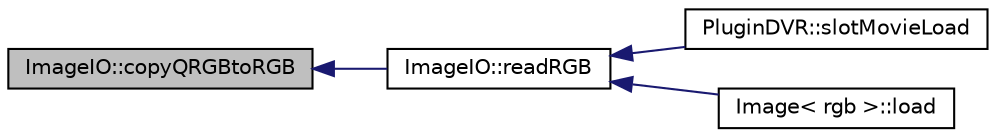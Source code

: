 digraph "ImageIO::copyQRGBtoRGB"
{
 // INTERACTIVE_SVG=YES
  edge [fontname="Helvetica",fontsize="10",labelfontname="Helvetica",labelfontsize="10"];
  node [fontname="Helvetica",fontsize="10",shape=record];
  rankdir="LR";
  Node1 [label="ImageIO::copyQRGBtoRGB",height=0.2,width=0.4,color="black", fillcolor="grey75", style="filled", fontcolor="black"];
  Node1 -> Node2 [dir="back",color="midnightblue",fontsize="10",style="solid",fontname="Helvetica"];
  Node2 [label="ImageIO::readRGB",height=0.2,width=0.4,color="black", fillcolor="white", style="filled",URL="$d9/dde/class_image_i_o.html#ac0c8759c932a5602555757372e4d2197"];
  Node2 -> Node3 [dir="back",color="midnightblue",fontsize="10",style="solid",fontname="Helvetica"];
  Node3 [label="PluginDVR::slotMovieLoad",height=0.2,width=0.4,color="black", fillcolor="white", style="filled",URL="$df/d79/class_plugin_d_v_r.html#ac1551ef5636ffba4bf6f2dc7c8f1e557"];
  Node2 -> Node4 [dir="back",color="midnightblue",fontsize="10",style="solid",fontname="Helvetica"];
  Node4 [label="Image\< rgb \>::load",height=0.2,width=0.4,color="black", fillcolor="white", style="filled",URL="$de/d73/class_image.html#a5453c2d21bf333018fa5e371669903d0"];
}
